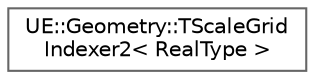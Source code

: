 digraph "Graphical Class Hierarchy"
{
 // INTERACTIVE_SVG=YES
 // LATEX_PDF_SIZE
  bgcolor="transparent";
  edge [fontname=Helvetica,fontsize=10,labelfontname=Helvetica,labelfontsize=10];
  node [fontname=Helvetica,fontsize=10,shape=box,height=0.2,width=0.4];
  rankdir="LR";
  Node0 [id="Node000000",label="UE::Geometry::TScaleGrid\lIndexer2\< RealType \>",height=0.2,width=0.4,color="grey40", fillcolor="white", style="filled",URL="$dd/d59/structUE_1_1Geometry_1_1TScaleGridIndexer2.html",tooltip="Convert between integer grid coordinates and scaled real-valued coordinates (ie assumes integer grid ..."];
}
